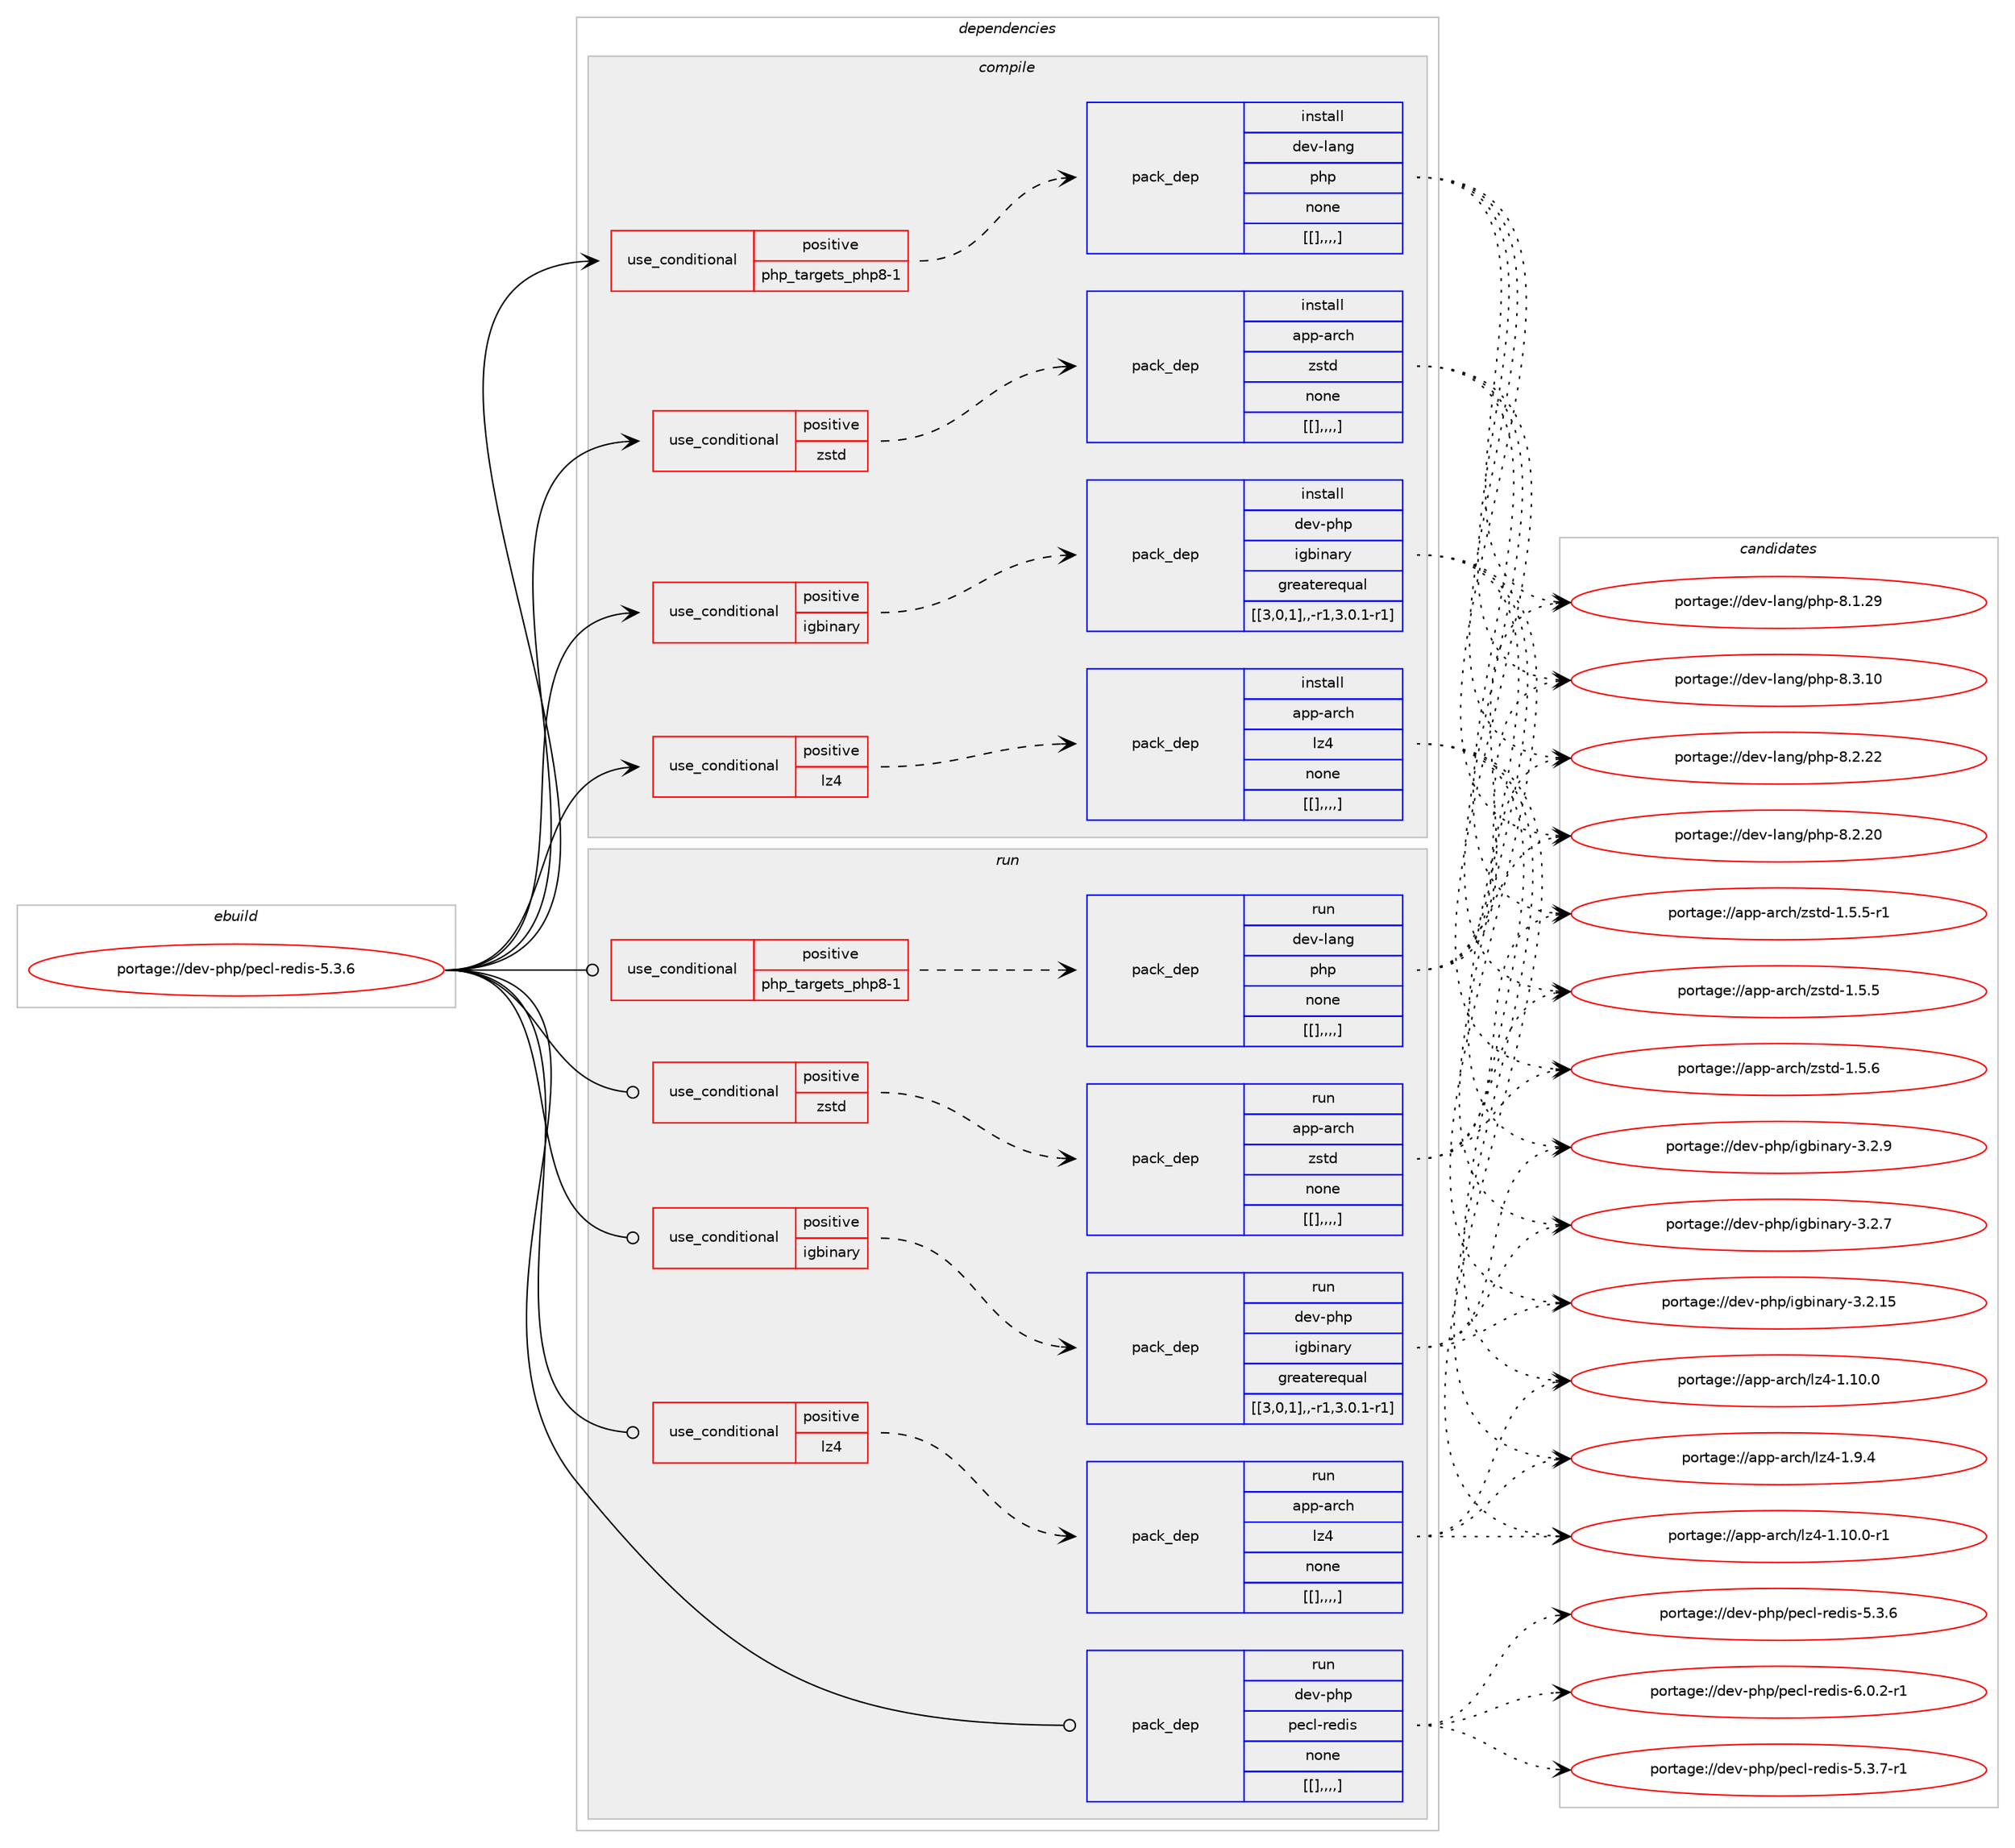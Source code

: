 digraph prolog {

# *************
# Graph options
# *************

newrank=true;
concentrate=true;
compound=true;
graph [rankdir=LR,fontname=Helvetica,fontsize=10,ranksep=1.5];#, ranksep=2.5, nodesep=0.2];
edge  [arrowhead=vee];
node  [fontname=Helvetica,fontsize=10];

# **********
# The ebuild
# **********

subgraph cluster_leftcol {
color=gray;
label=<<i>ebuild</i>>;
id [label="portage://dev-php/pecl-redis-5.3.6", color=red, width=4, href="../dev-php/pecl-redis-5.3.6.svg"];
}

# ****************
# The dependencies
# ****************

subgraph cluster_midcol {
color=gray;
label=<<i>dependencies</i>>;
subgraph cluster_compile {
fillcolor="#eeeeee";
style=filled;
label=<<i>compile</i>>;
subgraph cond30833 {
dependency141154 [label=<<TABLE BORDER="0" CELLBORDER="1" CELLSPACING="0" CELLPADDING="4"><TR><TD ROWSPAN="3" CELLPADDING="10">use_conditional</TD></TR><TR><TD>positive</TD></TR><TR><TD>igbinary</TD></TR></TABLE>>, shape=none, color=red];
subgraph pack109111 {
dependency141155 [label=<<TABLE BORDER="0" CELLBORDER="1" CELLSPACING="0" CELLPADDING="4" WIDTH="220"><TR><TD ROWSPAN="6" CELLPADDING="30">pack_dep</TD></TR><TR><TD WIDTH="110">install</TD></TR><TR><TD>dev-php</TD></TR><TR><TD>igbinary</TD></TR><TR><TD>greaterequal</TD></TR><TR><TD>[[3,0,1],,-r1,3.0.1-r1]</TD></TR></TABLE>>, shape=none, color=blue];
}
dependency141154:e -> dependency141155:w [weight=20,style="dashed",arrowhead="vee"];
}
id:e -> dependency141154:w [weight=20,style="solid",arrowhead="vee"];
subgraph cond30834 {
dependency141156 [label=<<TABLE BORDER="0" CELLBORDER="1" CELLSPACING="0" CELLPADDING="4"><TR><TD ROWSPAN="3" CELLPADDING="10">use_conditional</TD></TR><TR><TD>positive</TD></TR><TR><TD>lz4</TD></TR></TABLE>>, shape=none, color=red];
subgraph pack109112 {
dependency141157 [label=<<TABLE BORDER="0" CELLBORDER="1" CELLSPACING="0" CELLPADDING="4" WIDTH="220"><TR><TD ROWSPAN="6" CELLPADDING="30">pack_dep</TD></TR><TR><TD WIDTH="110">install</TD></TR><TR><TD>app-arch</TD></TR><TR><TD>lz4</TD></TR><TR><TD>none</TD></TR><TR><TD>[[],,,,]</TD></TR></TABLE>>, shape=none, color=blue];
}
dependency141156:e -> dependency141157:w [weight=20,style="dashed",arrowhead="vee"];
}
id:e -> dependency141156:w [weight=20,style="solid",arrowhead="vee"];
subgraph cond30835 {
dependency141158 [label=<<TABLE BORDER="0" CELLBORDER="1" CELLSPACING="0" CELLPADDING="4"><TR><TD ROWSPAN="3" CELLPADDING="10">use_conditional</TD></TR><TR><TD>positive</TD></TR><TR><TD>php_targets_php8-1</TD></TR></TABLE>>, shape=none, color=red];
subgraph pack109113 {
dependency141159 [label=<<TABLE BORDER="0" CELLBORDER="1" CELLSPACING="0" CELLPADDING="4" WIDTH="220"><TR><TD ROWSPAN="6" CELLPADDING="30">pack_dep</TD></TR><TR><TD WIDTH="110">install</TD></TR><TR><TD>dev-lang</TD></TR><TR><TD>php</TD></TR><TR><TD>none</TD></TR><TR><TD>[[],,,,]</TD></TR></TABLE>>, shape=none, color=blue];
}
dependency141158:e -> dependency141159:w [weight=20,style="dashed",arrowhead="vee"];
}
id:e -> dependency141158:w [weight=20,style="solid",arrowhead="vee"];
subgraph cond30836 {
dependency141160 [label=<<TABLE BORDER="0" CELLBORDER="1" CELLSPACING="0" CELLPADDING="4"><TR><TD ROWSPAN="3" CELLPADDING="10">use_conditional</TD></TR><TR><TD>positive</TD></TR><TR><TD>zstd</TD></TR></TABLE>>, shape=none, color=red];
subgraph pack109114 {
dependency141161 [label=<<TABLE BORDER="0" CELLBORDER="1" CELLSPACING="0" CELLPADDING="4" WIDTH="220"><TR><TD ROWSPAN="6" CELLPADDING="30">pack_dep</TD></TR><TR><TD WIDTH="110">install</TD></TR><TR><TD>app-arch</TD></TR><TR><TD>zstd</TD></TR><TR><TD>none</TD></TR><TR><TD>[[],,,,]</TD></TR></TABLE>>, shape=none, color=blue];
}
dependency141160:e -> dependency141161:w [weight=20,style="dashed",arrowhead="vee"];
}
id:e -> dependency141160:w [weight=20,style="solid",arrowhead="vee"];
}
subgraph cluster_compileandrun {
fillcolor="#eeeeee";
style=filled;
label=<<i>compile and run</i>>;
}
subgraph cluster_run {
fillcolor="#eeeeee";
style=filled;
label=<<i>run</i>>;
subgraph cond30837 {
dependency141162 [label=<<TABLE BORDER="0" CELLBORDER="1" CELLSPACING="0" CELLPADDING="4"><TR><TD ROWSPAN="3" CELLPADDING="10">use_conditional</TD></TR><TR><TD>positive</TD></TR><TR><TD>igbinary</TD></TR></TABLE>>, shape=none, color=red];
subgraph pack109115 {
dependency141163 [label=<<TABLE BORDER="0" CELLBORDER="1" CELLSPACING="0" CELLPADDING="4" WIDTH="220"><TR><TD ROWSPAN="6" CELLPADDING="30">pack_dep</TD></TR><TR><TD WIDTH="110">run</TD></TR><TR><TD>dev-php</TD></TR><TR><TD>igbinary</TD></TR><TR><TD>greaterequal</TD></TR><TR><TD>[[3,0,1],,-r1,3.0.1-r1]</TD></TR></TABLE>>, shape=none, color=blue];
}
dependency141162:e -> dependency141163:w [weight=20,style="dashed",arrowhead="vee"];
}
id:e -> dependency141162:w [weight=20,style="solid",arrowhead="odot"];
subgraph cond30838 {
dependency141164 [label=<<TABLE BORDER="0" CELLBORDER="1" CELLSPACING="0" CELLPADDING="4"><TR><TD ROWSPAN="3" CELLPADDING="10">use_conditional</TD></TR><TR><TD>positive</TD></TR><TR><TD>lz4</TD></TR></TABLE>>, shape=none, color=red];
subgraph pack109116 {
dependency141165 [label=<<TABLE BORDER="0" CELLBORDER="1" CELLSPACING="0" CELLPADDING="4" WIDTH="220"><TR><TD ROWSPAN="6" CELLPADDING="30">pack_dep</TD></TR><TR><TD WIDTH="110">run</TD></TR><TR><TD>app-arch</TD></TR><TR><TD>lz4</TD></TR><TR><TD>none</TD></TR><TR><TD>[[],,,,]</TD></TR></TABLE>>, shape=none, color=blue];
}
dependency141164:e -> dependency141165:w [weight=20,style="dashed",arrowhead="vee"];
}
id:e -> dependency141164:w [weight=20,style="solid",arrowhead="odot"];
subgraph cond30839 {
dependency141166 [label=<<TABLE BORDER="0" CELLBORDER="1" CELLSPACING="0" CELLPADDING="4"><TR><TD ROWSPAN="3" CELLPADDING="10">use_conditional</TD></TR><TR><TD>positive</TD></TR><TR><TD>php_targets_php8-1</TD></TR></TABLE>>, shape=none, color=red];
subgraph pack109117 {
dependency141167 [label=<<TABLE BORDER="0" CELLBORDER="1" CELLSPACING="0" CELLPADDING="4" WIDTH="220"><TR><TD ROWSPAN="6" CELLPADDING="30">pack_dep</TD></TR><TR><TD WIDTH="110">run</TD></TR><TR><TD>dev-lang</TD></TR><TR><TD>php</TD></TR><TR><TD>none</TD></TR><TR><TD>[[],,,,]</TD></TR></TABLE>>, shape=none, color=blue];
}
dependency141166:e -> dependency141167:w [weight=20,style="dashed",arrowhead="vee"];
}
id:e -> dependency141166:w [weight=20,style="solid",arrowhead="odot"];
subgraph cond30840 {
dependency141168 [label=<<TABLE BORDER="0" CELLBORDER="1" CELLSPACING="0" CELLPADDING="4"><TR><TD ROWSPAN="3" CELLPADDING="10">use_conditional</TD></TR><TR><TD>positive</TD></TR><TR><TD>zstd</TD></TR></TABLE>>, shape=none, color=red];
subgraph pack109118 {
dependency141169 [label=<<TABLE BORDER="0" CELLBORDER="1" CELLSPACING="0" CELLPADDING="4" WIDTH="220"><TR><TD ROWSPAN="6" CELLPADDING="30">pack_dep</TD></TR><TR><TD WIDTH="110">run</TD></TR><TR><TD>app-arch</TD></TR><TR><TD>zstd</TD></TR><TR><TD>none</TD></TR><TR><TD>[[],,,,]</TD></TR></TABLE>>, shape=none, color=blue];
}
dependency141168:e -> dependency141169:w [weight=20,style="dashed",arrowhead="vee"];
}
id:e -> dependency141168:w [weight=20,style="solid",arrowhead="odot"];
subgraph pack109119 {
dependency141170 [label=<<TABLE BORDER="0" CELLBORDER="1" CELLSPACING="0" CELLPADDING="4" WIDTH="220"><TR><TD ROWSPAN="6" CELLPADDING="30">pack_dep</TD></TR><TR><TD WIDTH="110">run</TD></TR><TR><TD>dev-php</TD></TR><TR><TD>pecl-redis</TD></TR><TR><TD>none</TD></TR><TR><TD>[[],,,,]</TD></TR></TABLE>>, shape=none, color=blue];
}
id:e -> dependency141170:w [weight=20,style="solid",arrowhead="odot"];
}
}

# **************
# The candidates
# **************

subgraph cluster_choices {
rank=same;
color=gray;
label=<<i>candidates</i>>;

subgraph choice109111 {
color=black;
nodesep=1;
choice1001011184511210411247105103981051109711412145514650464953 [label="portage://dev-php/igbinary-3.2.15", color=red, width=4,href="../dev-php/igbinary-3.2.15.svg"];
choice10010111845112104112471051039810511097114121455146504657 [label="portage://dev-php/igbinary-3.2.9", color=red, width=4,href="../dev-php/igbinary-3.2.9.svg"];
choice10010111845112104112471051039810511097114121455146504655 [label="portage://dev-php/igbinary-3.2.7", color=red, width=4,href="../dev-php/igbinary-3.2.7.svg"];
dependency141155:e -> choice1001011184511210411247105103981051109711412145514650464953:w [style=dotted,weight="100"];
dependency141155:e -> choice10010111845112104112471051039810511097114121455146504657:w [style=dotted,weight="100"];
dependency141155:e -> choice10010111845112104112471051039810511097114121455146504655:w [style=dotted,weight="100"];
}
subgraph choice109112 {
color=black;
nodesep=1;
choice971121124597114991044710812252454946494846484511449 [label="portage://app-arch/lz4-1.10.0-r1", color=red, width=4,href="../app-arch/lz4-1.10.0-r1.svg"];
choice97112112459711499104471081225245494649484648 [label="portage://app-arch/lz4-1.10.0", color=red, width=4,href="../app-arch/lz4-1.10.0.svg"];
choice971121124597114991044710812252454946574652 [label="portage://app-arch/lz4-1.9.4", color=red, width=4,href="../app-arch/lz4-1.9.4.svg"];
dependency141157:e -> choice971121124597114991044710812252454946494846484511449:w [style=dotted,weight="100"];
dependency141157:e -> choice97112112459711499104471081225245494649484648:w [style=dotted,weight="100"];
dependency141157:e -> choice971121124597114991044710812252454946574652:w [style=dotted,weight="100"];
}
subgraph choice109113 {
color=black;
nodesep=1;
choice10010111845108971101034711210411245564651464948 [label="portage://dev-lang/php-8.3.10", color=red, width=4,href="../dev-lang/php-8.3.10.svg"];
choice10010111845108971101034711210411245564650465050 [label="portage://dev-lang/php-8.2.22", color=red, width=4,href="../dev-lang/php-8.2.22.svg"];
choice10010111845108971101034711210411245564650465048 [label="portage://dev-lang/php-8.2.20", color=red, width=4,href="../dev-lang/php-8.2.20.svg"];
choice10010111845108971101034711210411245564649465057 [label="portage://dev-lang/php-8.1.29", color=red, width=4,href="../dev-lang/php-8.1.29.svg"];
dependency141159:e -> choice10010111845108971101034711210411245564651464948:w [style=dotted,weight="100"];
dependency141159:e -> choice10010111845108971101034711210411245564650465050:w [style=dotted,weight="100"];
dependency141159:e -> choice10010111845108971101034711210411245564650465048:w [style=dotted,weight="100"];
dependency141159:e -> choice10010111845108971101034711210411245564649465057:w [style=dotted,weight="100"];
}
subgraph choice109114 {
color=black;
nodesep=1;
choice9711211245971149910447122115116100454946534654 [label="portage://app-arch/zstd-1.5.6", color=red, width=4,href="../app-arch/zstd-1.5.6.svg"];
choice97112112459711499104471221151161004549465346534511449 [label="portage://app-arch/zstd-1.5.5-r1", color=red, width=4,href="../app-arch/zstd-1.5.5-r1.svg"];
choice9711211245971149910447122115116100454946534653 [label="portage://app-arch/zstd-1.5.5", color=red, width=4,href="../app-arch/zstd-1.5.5.svg"];
dependency141161:e -> choice9711211245971149910447122115116100454946534654:w [style=dotted,weight="100"];
dependency141161:e -> choice97112112459711499104471221151161004549465346534511449:w [style=dotted,weight="100"];
dependency141161:e -> choice9711211245971149910447122115116100454946534653:w [style=dotted,weight="100"];
}
subgraph choice109115 {
color=black;
nodesep=1;
choice1001011184511210411247105103981051109711412145514650464953 [label="portage://dev-php/igbinary-3.2.15", color=red, width=4,href="../dev-php/igbinary-3.2.15.svg"];
choice10010111845112104112471051039810511097114121455146504657 [label="portage://dev-php/igbinary-3.2.9", color=red, width=4,href="../dev-php/igbinary-3.2.9.svg"];
choice10010111845112104112471051039810511097114121455146504655 [label="portage://dev-php/igbinary-3.2.7", color=red, width=4,href="../dev-php/igbinary-3.2.7.svg"];
dependency141163:e -> choice1001011184511210411247105103981051109711412145514650464953:w [style=dotted,weight="100"];
dependency141163:e -> choice10010111845112104112471051039810511097114121455146504657:w [style=dotted,weight="100"];
dependency141163:e -> choice10010111845112104112471051039810511097114121455146504655:w [style=dotted,weight="100"];
}
subgraph choice109116 {
color=black;
nodesep=1;
choice971121124597114991044710812252454946494846484511449 [label="portage://app-arch/lz4-1.10.0-r1", color=red, width=4,href="../app-arch/lz4-1.10.0-r1.svg"];
choice97112112459711499104471081225245494649484648 [label="portage://app-arch/lz4-1.10.0", color=red, width=4,href="../app-arch/lz4-1.10.0.svg"];
choice971121124597114991044710812252454946574652 [label="portage://app-arch/lz4-1.9.4", color=red, width=4,href="../app-arch/lz4-1.9.4.svg"];
dependency141165:e -> choice971121124597114991044710812252454946494846484511449:w [style=dotted,weight="100"];
dependency141165:e -> choice97112112459711499104471081225245494649484648:w [style=dotted,weight="100"];
dependency141165:e -> choice971121124597114991044710812252454946574652:w [style=dotted,weight="100"];
}
subgraph choice109117 {
color=black;
nodesep=1;
choice10010111845108971101034711210411245564651464948 [label="portage://dev-lang/php-8.3.10", color=red, width=4,href="../dev-lang/php-8.3.10.svg"];
choice10010111845108971101034711210411245564650465050 [label="portage://dev-lang/php-8.2.22", color=red, width=4,href="../dev-lang/php-8.2.22.svg"];
choice10010111845108971101034711210411245564650465048 [label="portage://dev-lang/php-8.2.20", color=red, width=4,href="../dev-lang/php-8.2.20.svg"];
choice10010111845108971101034711210411245564649465057 [label="portage://dev-lang/php-8.1.29", color=red, width=4,href="../dev-lang/php-8.1.29.svg"];
dependency141167:e -> choice10010111845108971101034711210411245564651464948:w [style=dotted,weight="100"];
dependency141167:e -> choice10010111845108971101034711210411245564650465050:w [style=dotted,weight="100"];
dependency141167:e -> choice10010111845108971101034711210411245564650465048:w [style=dotted,weight="100"];
dependency141167:e -> choice10010111845108971101034711210411245564649465057:w [style=dotted,weight="100"];
}
subgraph choice109118 {
color=black;
nodesep=1;
choice9711211245971149910447122115116100454946534654 [label="portage://app-arch/zstd-1.5.6", color=red, width=4,href="../app-arch/zstd-1.5.6.svg"];
choice97112112459711499104471221151161004549465346534511449 [label="portage://app-arch/zstd-1.5.5-r1", color=red, width=4,href="../app-arch/zstd-1.5.5-r1.svg"];
choice9711211245971149910447122115116100454946534653 [label="portage://app-arch/zstd-1.5.5", color=red, width=4,href="../app-arch/zstd-1.5.5.svg"];
dependency141169:e -> choice9711211245971149910447122115116100454946534654:w [style=dotted,weight="100"];
dependency141169:e -> choice97112112459711499104471221151161004549465346534511449:w [style=dotted,weight="100"];
dependency141169:e -> choice9711211245971149910447122115116100454946534653:w [style=dotted,weight="100"];
}
subgraph choice109119 {
color=black;
nodesep=1;
choice100101118451121041124711210199108451141011001051154554464846504511449 [label="portage://dev-php/pecl-redis-6.0.2-r1", color=red, width=4,href="../dev-php/pecl-redis-6.0.2-r1.svg"];
choice100101118451121041124711210199108451141011001051154553465146554511449 [label="portage://dev-php/pecl-redis-5.3.7-r1", color=red, width=4,href="../dev-php/pecl-redis-5.3.7-r1.svg"];
choice10010111845112104112471121019910845114101100105115455346514654 [label="portage://dev-php/pecl-redis-5.3.6", color=red, width=4,href="../dev-php/pecl-redis-5.3.6.svg"];
dependency141170:e -> choice100101118451121041124711210199108451141011001051154554464846504511449:w [style=dotted,weight="100"];
dependency141170:e -> choice100101118451121041124711210199108451141011001051154553465146554511449:w [style=dotted,weight="100"];
dependency141170:e -> choice10010111845112104112471121019910845114101100105115455346514654:w [style=dotted,weight="100"];
}
}

}
